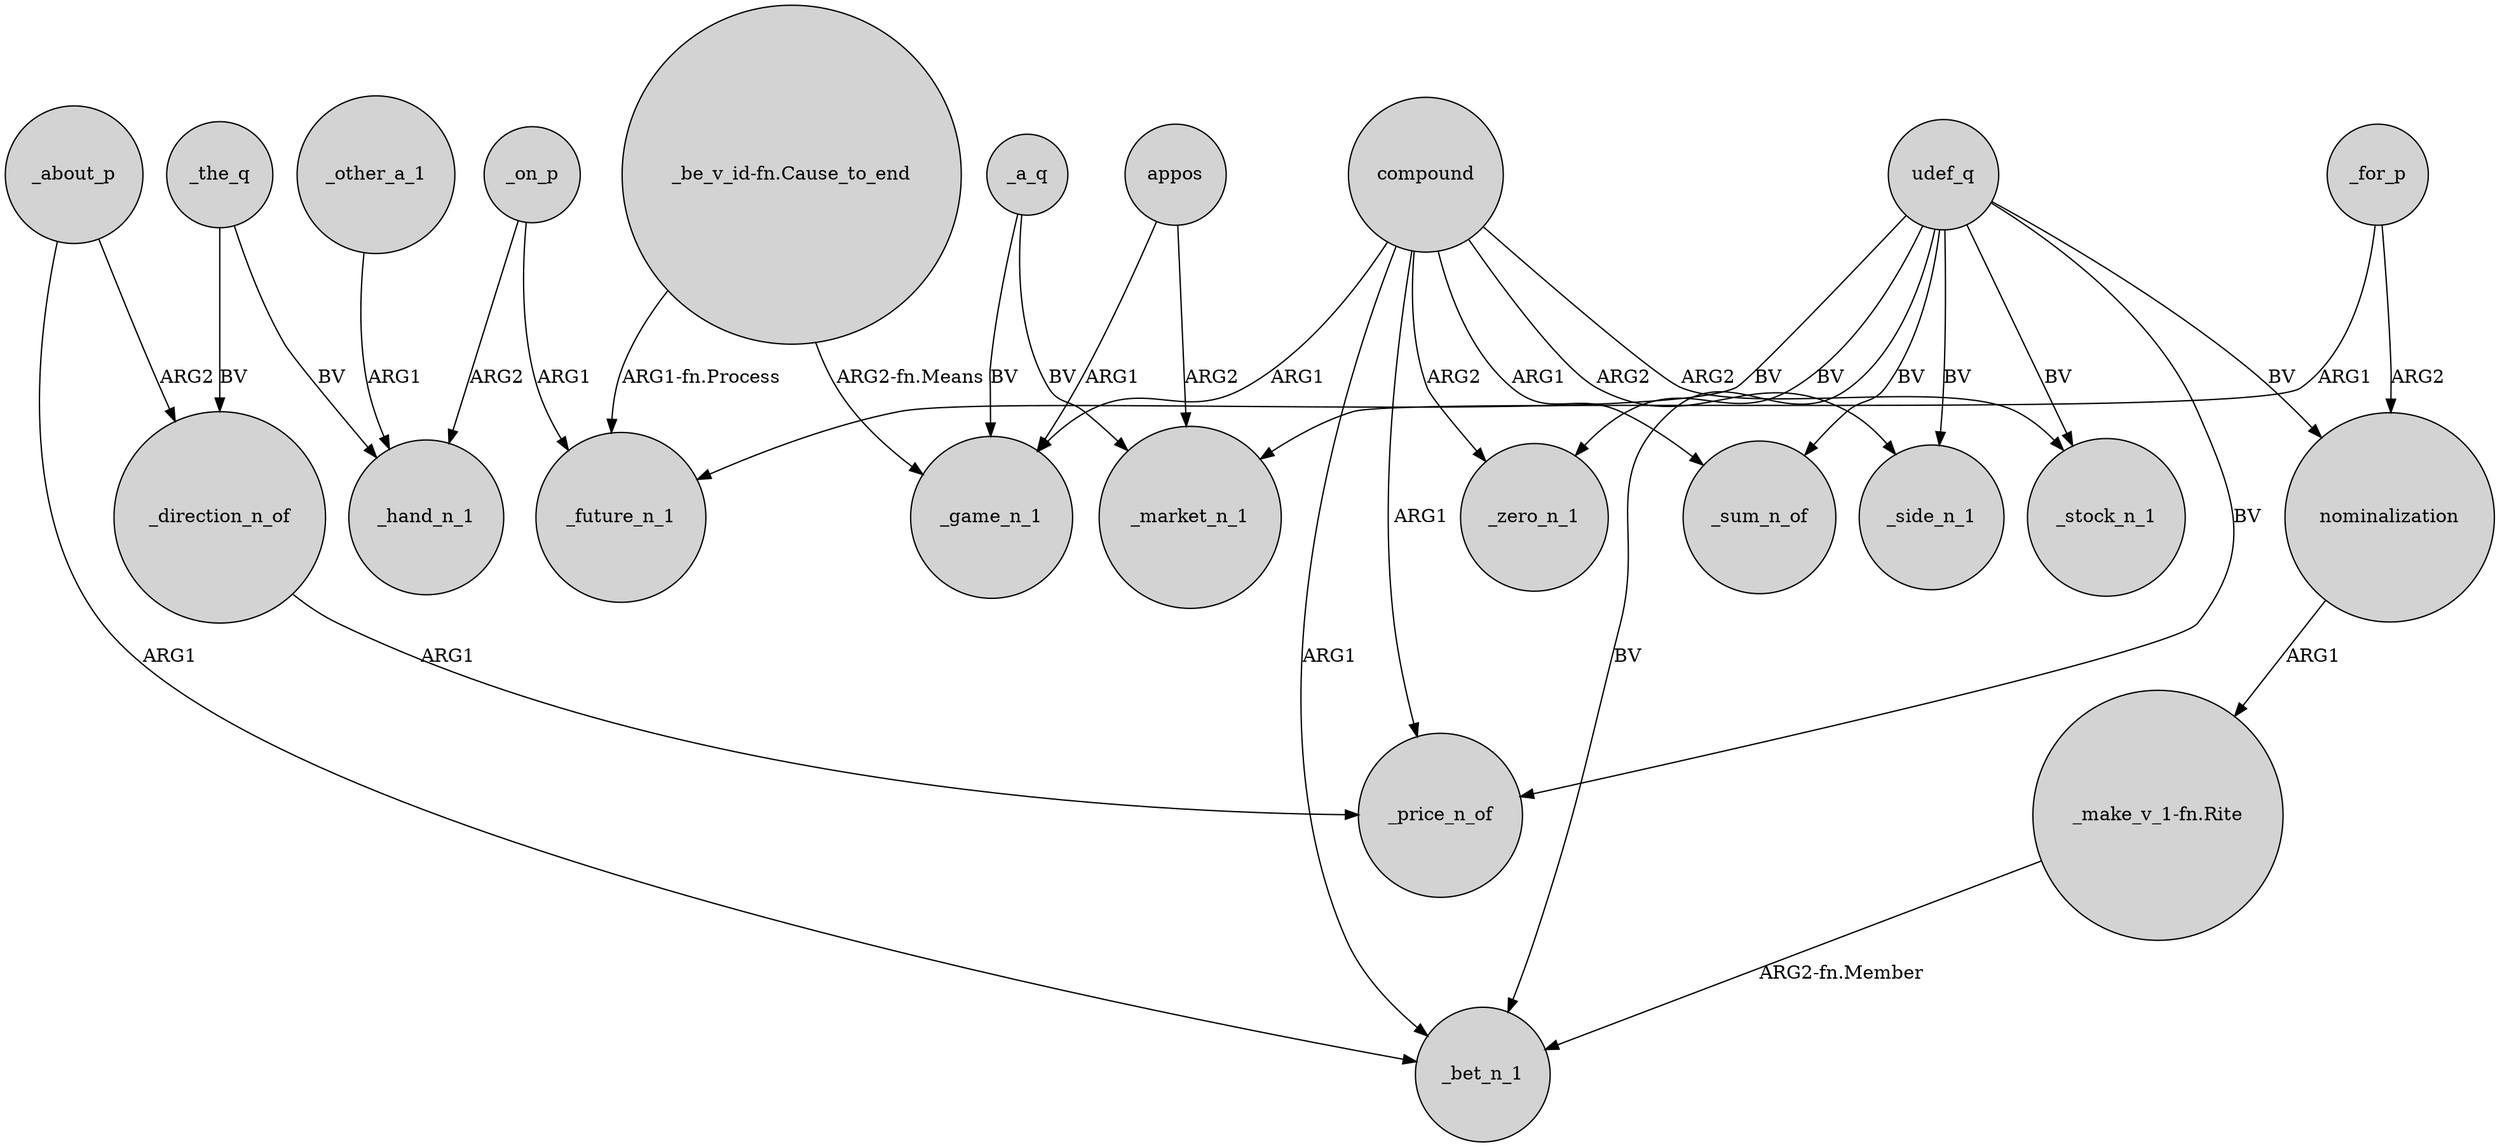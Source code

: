 digraph {
	node [shape=circle style=filled]
	compound -> _side_n_1 [label=ARG2]
	udef_q -> _price_n_of [label=BV]
	udef_q -> _zero_n_1 [label=BV]
	udef_q -> nominalization [label=BV]
	_other_a_1 -> _hand_n_1 [label=ARG1]
	_the_q -> _direction_n_of [label=BV]
	_for_p -> _market_n_1 [label=ARG1]
	_about_p -> _direction_n_of [label=ARG2]
	udef_q -> _future_n_1 [label=BV]
	"_make_v_1-fn.Rite" -> _bet_n_1 [label="ARG2-fn.Member"]
	_on_p -> _hand_n_1 [label=ARG2]
	appos -> _market_n_1 [label=ARG2]
	compound -> _bet_n_1 [label=ARG1]
	_direction_n_of -> _price_n_of [label=ARG1]
	udef_q -> _stock_n_1 [label=BV]
	_the_q -> _hand_n_1 [label=BV]
	"_be_v_id-fn.Cause_to_end" -> _future_n_1 [label="ARG1-fn.Process"]
	_a_q -> _game_n_1 [label=BV]
	compound -> _stock_n_1 [label=ARG2]
	_for_p -> nominalization [label=ARG2]
	_on_p -> _future_n_1 [label=ARG1]
	udef_q -> _side_n_1 [label=BV]
	compound -> _game_n_1 [label=ARG1]
	compound -> _zero_n_1 [label=ARG2]
	appos -> _game_n_1 [label=ARG1]
	_a_q -> _market_n_1 [label=BV]
	udef_q -> _sum_n_of [label=BV]
	udef_q -> _bet_n_1 [label=BV]
	nominalization -> "_make_v_1-fn.Rite" [label=ARG1]
	"_be_v_id-fn.Cause_to_end" -> _game_n_1 [label="ARG2-fn.Means"]
	compound -> _sum_n_of [label=ARG1]
	compound -> _price_n_of [label=ARG1]
	_about_p -> _bet_n_1 [label=ARG1]
}
